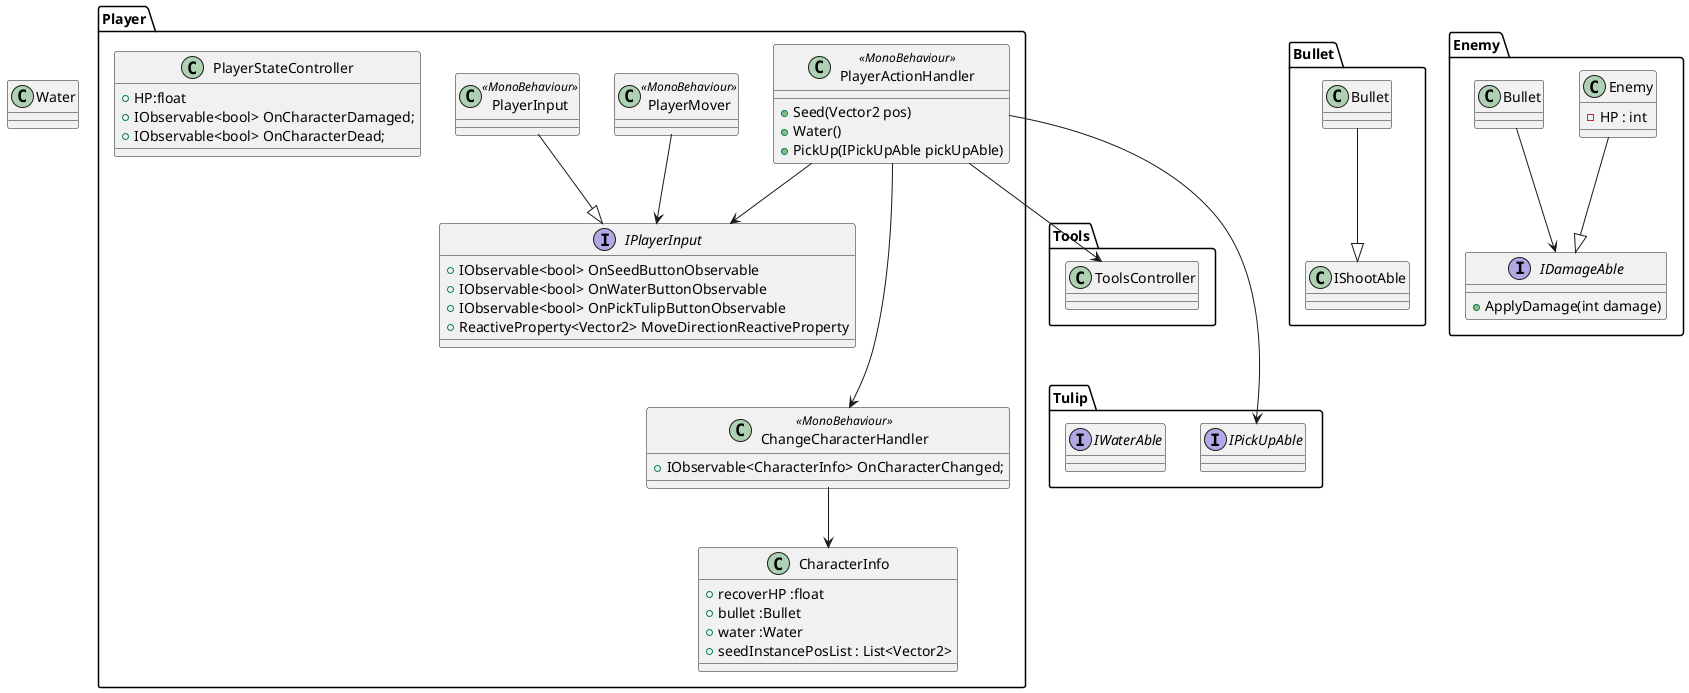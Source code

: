 @startuml a
package Player{
    class PlayerMover<<MonoBehaviour>>{

    }
    class PlayerActionHandler<<MonoBehaviour>>{
        +Seed(Vector2 pos)
        +Water()
        +PickUp(IPickUpAble pickUpAble)
    }
    class ChangeCharacterHandler<<MonoBehaviour>>{
        +IObservable<CharacterInfo> OnCharacterChanged;
    }
    class PlayerInput<<MonoBehaviour>>{

    }
    interface IPlayerInput{
        +IObservable<bool> OnSeedButtonObservable
        +IObservable<bool> OnWaterButtonObservable
        +IObservable<bool> OnPickTulipButtonObservable
        +ReactiveProperty<Vector2> MoveDirectionReactiveProperty
    }
    class PlayerStateController{
        +HP:float
        +IObservable<bool> OnCharacterDamaged;
        +IObservable<bool> OnCharacterDead;
    }
    class CharacterInfo{
        +recoverHP :float
        +bullet :Bullet
        +water :Water
        +seedInstancePosList : List<Vector2>
    }
    PlayerActionHandler ---> ChangeCharacterHandler
    ChangeCharacterHandler --> CharacterInfo
    PlayerInput --|> IPlayerInput
    PlayerMover --> IPlayerInput
    PlayerActionHandler --> IPlayerInput

}
package Tools{
    class ToolsController{

    }
    PlayerActionHandler --> ToolsController
}
class Water{

}
package Tulip{
    interface IPickUpAble{

    }
    interface IWaterAble{

    }
    PlayerActionHandler ---> IPickUpAble
}

package Bullet{
    class Bullet{

    }
    Bullet --|> IShootAble
}
package Enemy{
    interface IDamageAble{
        +ApplyDamage(int damage)
    }
    class Enemy{
        -HP : int

    }
    Bullet --> IDamageAble
    Enemy --|> IDamageAble
}

@enduml